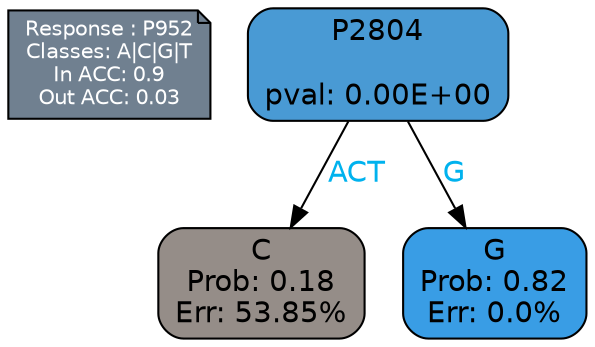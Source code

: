 digraph Tree {
node [shape=box, style="filled, rounded", color="black", fontname=helvetica] ;
graph [ranksep=equally, splines=polylines, bgcolor=transparent, dpi=600] ;
edge [fontname=helvetica] ;
LEGEND [label="Response : P952
Classes: A|C|G|T
In ACC: 0.9
Out ACC: 0.03
",shape=note,align=left,style=filled,fillcolor="slategray",fontcolor="white",fontsize=10];1 [label="P2804

pval: 0.00E+00", fillcolor="#499ad4"] ;
2 [label="C
Prob: 0.18
Err: 53.85%", fillcolor="#958d88"] ;
3 [label="G
Prob: 0.82
Err: 0.0%", fillcolor="#399de5"] ;
1 -> 2 [label="ACT",fontcolor=deepskyblue2] ;
1 -> 3 [label="G",fontcolor=deepskyblue2] ;
{rank = same; 2;3;}{rank = same; LEGEND;1;}}